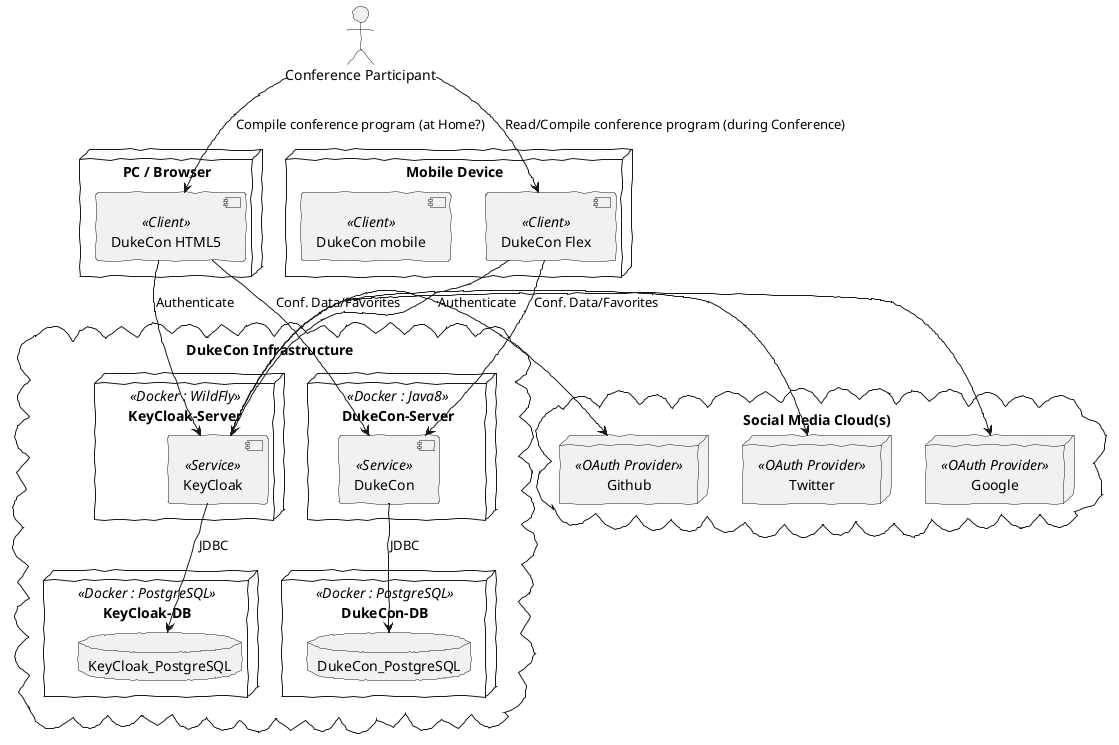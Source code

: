@startuml
skinparam handwritten true

actor :Conference Participant:

node "PC / Browser" {
    [DukeCon HTML5] <<Client>>
}

node "Mobile Device" {
    [DukeCon Flex] <<Client>>
    [DukeCon mobile] <<Client>>
}

cloud "DukeCon Infrastructure" {
    node DukeCon-Server <<Docker : Java8>> {
        [DukeCon] <<Service>>
    }

    node KeyCloak-Server <<Docker : WildFly>> {
        [KeyCloak] <<Service>>
    }

    node DukeCon-DB <<Docker : PostgreSQL>> {
        database DukeCon_PostgreSQL
    }

    node KeyCloak-DB <<Docker : PostgreSQL>> {
        database KeyCloak_PostgreSQL
    }
    [DukeCon] --> [DukeCon_PostgreSQL] : JDBC
    [KeyCloak] --> [KeyCloak_PostgreSQL] : JDBC
}

:Conference Participant: -down-> (DukeCon HTML5) : Compile conference program (at Home?)
':Conference Participant: -down-> (DukeCon Cordova) : Read/Compile conference program (during Conference)
:Conference Participant: -down-> (DukeCon Flex) : Read/Compile conference program (during Conference)

(DukeCon HTML5) -down-> (DukeCon) : Conf. Data/Favorites
(DukeCon HTML5) -down-> (KeyCloak) : Authenticate

(DukeCon Flex) -down-> (DukeCon) : Conf. Data/Favorites
(DukeCon Flex) -down-> (KeyCloak) : Authenticate

'(DukeCon Cordova) -down-> (DukeCon) : Conf. Data/Favorites
'(DukeCon Cordova) -down-> (KeyCloak) : Authenticate

cloud "Social Media Cloud(s)" {
    top to bottom direction

    node Github <<OAuth Provider>>
    node Google <<OAuth Provider>>
    node Twitter <<OAuth Provider>>
}

(KeyCloak) -right-> (Github)
(KeyCloak) -right-> (Google)
(KeyCloak) -right-> (Twitter)
@enduml